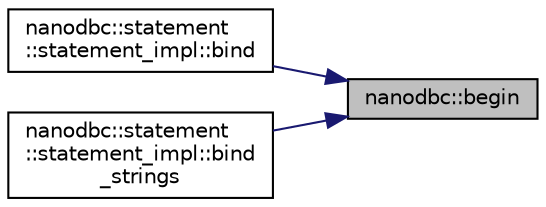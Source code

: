 digraph "nanodbc::begin"
{
 // LATEX_PDF_SIZE
  edge [fontname="Helvetica",fontsize="10",labelfontname="Helvetica",labelfontsize="10"];
  node [fontname="Helvetica",fontsize="10",shape=record];
  rankdir="RL";
  Node1 [label="nanodbc::begin",height=0.2,width=0.4,color="black", fillcolor="grey75", style="filled", fontcolor="black",tooltip="Returns an iterator to the beginning of the given result set."];
  Node1 -> Node2 [dir="back",color="midnightblue",fontsize="10",style="solid",fontname="Helvetica"];
  Node2 [label="nanodbc::statement\l::statement_impl::bind",height=0.2,width=0.4,color="black", fillcolor="white", style="filled",URL="$classnanodbc_1_1statement_1_1statement__impl.html#a9055bdd2f018c9e1458459d43b84404e",tooltip=" "];
  Node1 -> Node3 [dir="back",color="midnightblue",fontsize="10",style="solid",fontname="Helvetica"];
  Node3 [label="nanodbc::statement\l::statement_impl::bind\l_strings",height=0.2,width=0.4,color="black", fillcolor="white", style="filled",URL="$classnanodbc_1_1statement_1_1statement__impl.html#aa28b053b001c2e709062a138cadcbe4f",tooltip=" "];
}
